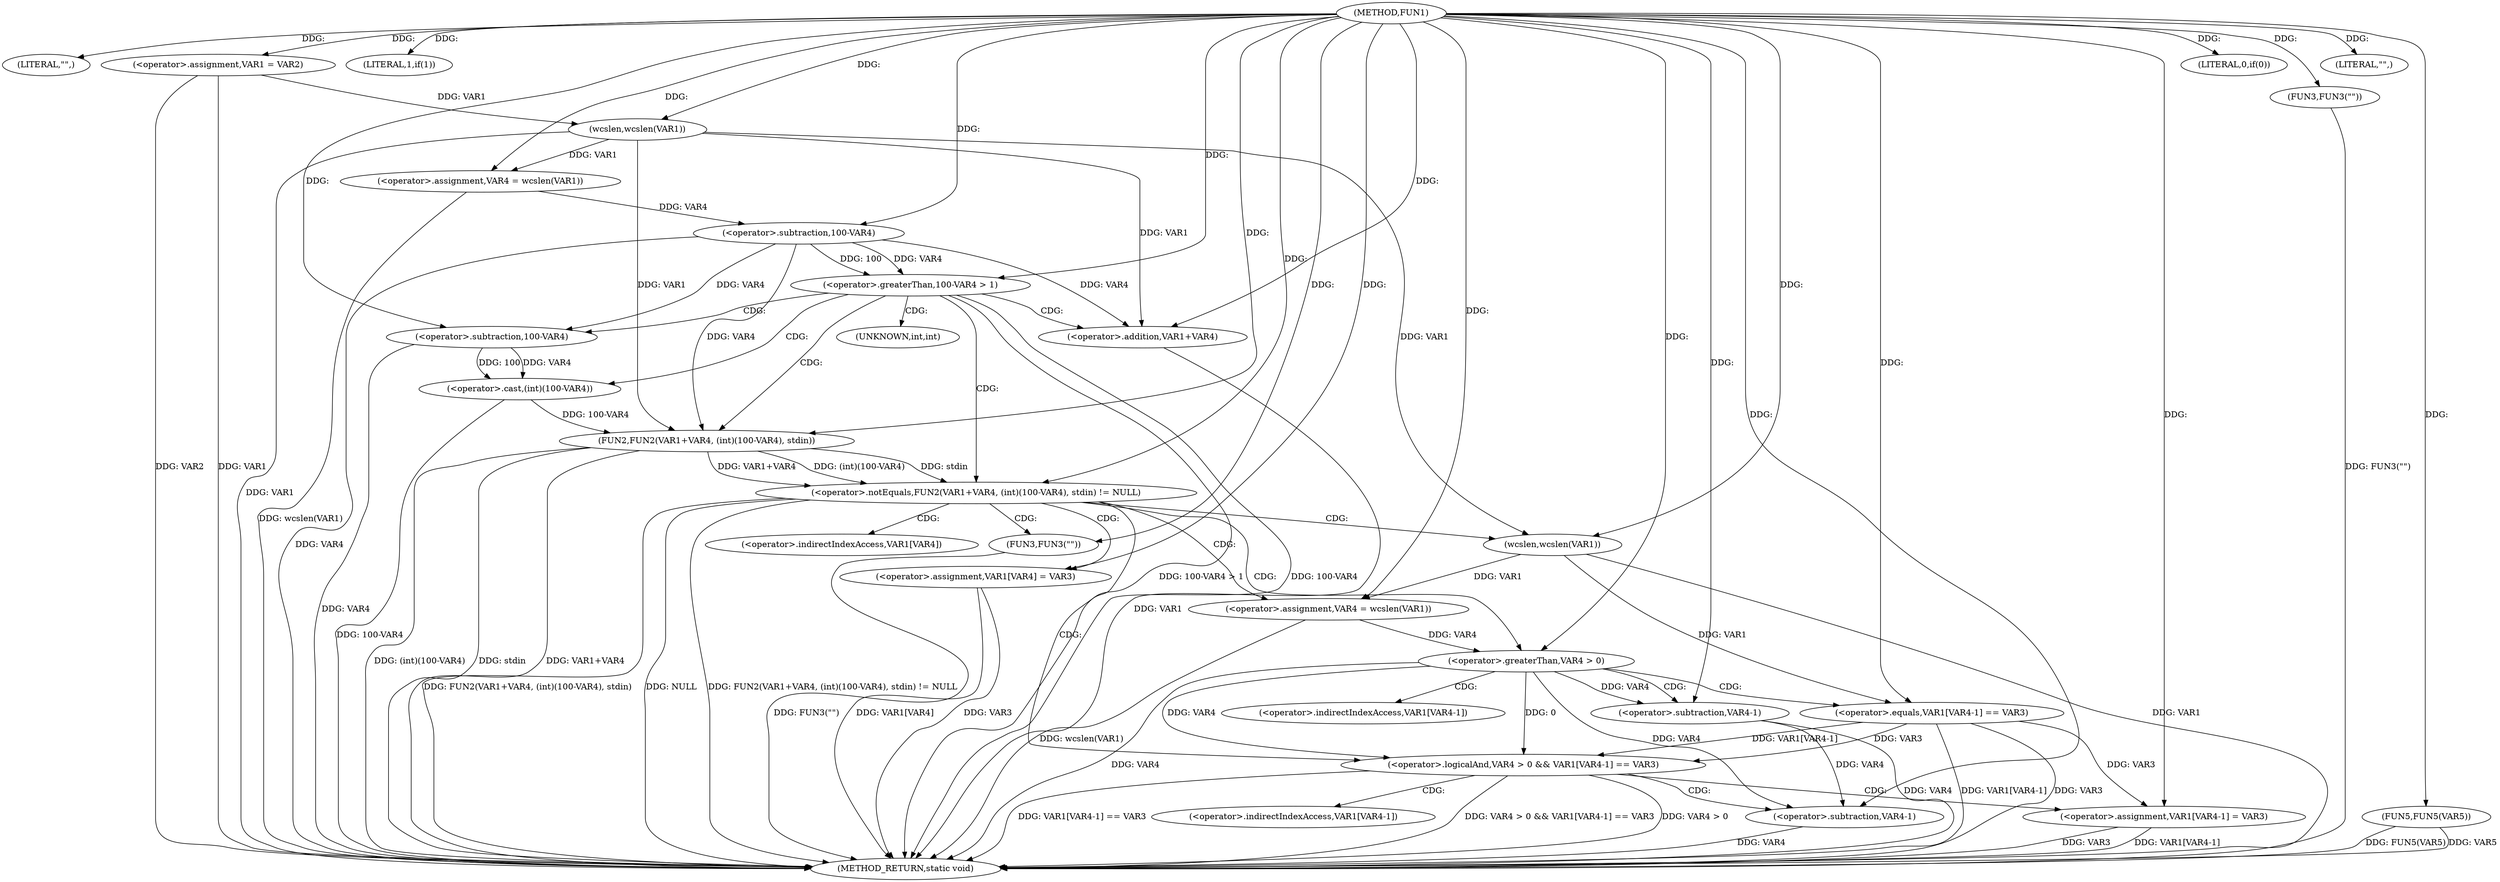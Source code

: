 digraph FUN1 {  
"1000100" [label = "(METHOD,FUN1)" ]
"1000181" [label = "(METHOD_RETURN,static void)" ]
"1000103" [label = "(LITERAL,\"\",)" ]
"1000104" [label = "(<operator>.assignment,VAR1 = VAR2)" ]
"1000108" [label = "(LITERAL,1,if(1))" ]
"1000112" [label = "(<operator>.assignment,VAR4 = wcslen(VAR1))" ]
"1000114" [label = "(wcslen,wcslen(VAR1))" ]
"1000117" [label = "(<operator>.greaterThan,100-VAR4 > 1)" ]
"1000118" [label = "(<operator>.subtraction,100-VAR4)" ]
"1000124" [label = "(<operator>.notEquals,FUN2(VAR1+VAR4, (int)(100-VAR4), stdin) != NULL)" ]
"1000125" [label = "(FUN2,FUN2(VAR1+VAR4, (int)(100-VAR4), stdin))" ]
"1000126" [label = "(<operator>.addition,VAR1+VAR4)" ]
"1000129" [label = "(<operator>.cast,(int)(100-VAR4))" ]
"1000131" [label = "(<operator>.subtraction,100-VAR4)" ]
"1000137" [label = "(<operator>.assignment,VAR4 = wcslen(VAR1))" ]
"1000139" [label = "(wcslen,wcslen(VAR1))" ]
"1000142" [label = "(<operator>.logicalAnd,VAR4 > 0 && VAR1[VAR4-1] == VAR3)" ]
"1000143" [label = "(<operator>.greaterThan,VAR4 > 0)" ]
"1000146" [label = "(<operator>.equals,VAR1[VAR4-1] == VAR3)" ]
"1000149" [label = "(<operator>.subtraction,VAR4-1)" ]
"1000154" [label = "(<operator>.assignment,VAR1[VAR4-1] = VAR3)" ]
"1000157" [label = "(<operator>.subtraction,VAR4-1)" ]
"1000163" [label = "(FUN3,FUN3(\"\"))" ]
"1000165" [label = "(<operator>.assignment,VAR1[VAR4] = VAR3)" ]
"1000171" [label = "(LITERAL,0,if(0))" ]
"1000173" [label = "(FUN3,FUN3(\"\"))" ]
"1000178" [label = "(LITERAL,\"\",)" ]
"1000179" [label = "(FUN5,FUN5(VAR5))" ]
"1000130" [label = "(UNKNOWN,int,int)" ]
"1000147" [label = "(<operator>.indirectIndexAccess,VAR1[VAR4-1])" ]
"1000155" [label = "(<operator>.indirectIndexAccess,VAR1[VAR4-1])" ]
"1000166" [label = "(<operator>.indirectIndexAccess,VAR1[VAR4])" ]
  "1000117" -> "1000181"  [ label = "DDG: 100-VAR4 > 1"] 
  "1000125" -> "1000181"  [ label = "DDG: VAR1+VAR4"] 
  "1000142" -> "1000181"  [ label = "DDG: VAR4 > 0 && VAR1[VAR4-1] == VAR3"] 
  "1000124" -> "1000181"  [ label = "DDG: FUN2(VAR1+VAR4, (int)(100-VAR4), stdin)"] 
  "1000165" -> "1000181"  [ label = "DDG: VAR3"] 
  "1000104" -> "1000181"  [ label = "DDG: VAR1"] 
  "1000137" -> "1000181"  [ label = "DDG: wcslen(VAR1)"] 
  "1000126" -> "1000181"  [ label = "DDG: VAR1"] 
  "1000117" -> "1000181"  [ label = "DDG: 100-VAR4"] 
  "1000142" -> "1000181"  [ label = "DDG: VAR4 > 0"] 
  "1000149" -> "1000181"  [ label = "DDG: VAR4"] 
  "1000146" -> "1000181"  [ label = "DDG: VAR1[VAR4-1]"] 
  "1000179" -> "1000181"  [ label = "DDG: FUN5(VAR5)"] 
  "1000112" -> "1000181"  [ label = "DDG: wcslen(VAR1)"] 
  "1000154" -> "1000181"  [ label = "DDG: VAR3"] 
  "1000165" -> "1000181"  [ label = "DDG: VAR1[VAR4]"] 
  "1000139" -> "1000181"  [ label = "DDG: VAR1"] 
  "1000146" -> "1000181"  [ label = "DDG: VAR3"] 
  "1000125" -> "1000181"  [ label = "DDG: (int)(100-VAR4)"] 
  "1000154" -> "1000181"  [ label = "DDG: VAR1[VAR4-1]"] 
  "1000157" -> "1000181"  [ label = "DDG: VAR4"] 
  "1000143" -> "1000181"  [ label = "DDG: VAR4"] 
  "1000125" -> "1000181"  [ label = "DDG: stdin"] 
  "1000114" -> "1000181"  [ label = "DDG: VAR1"] 
  "1000179" -> "1000181"  [ label = "DDG: VAR5"] 
  "1000131" -> "1000181"  [ label = "DDG: VAR4"] 
  "1000124" -> "1000181"  [ label = "DDG: NULL"] 
  "1000118" -> "1000181"  [ label = "DDG: VAR4"] 
  "1000173" -> "1000181"  [ label = "DDG: FUN3(\"\")"] 
  "1000163" -> "1000181"  [ label = "DDG: FUN3(\"\")"] 
  "1000142" -> "1000181"  [ label = "DDG: VAR1[VAR4-1] == VAR3"] 
  "1000104" -> "1000181"  [ label = "DDG: VAR2"] 
  "1000129" -> "1000181"  [ label = "DDG: 100-VAR4"] 
  "1000124" -> "1000181"  [ label = "DDG: FUN2(VAR1+VAR4, (int)(100-VAR4), stdin) != NULL"] 
  "1000100" -> "1000103"  [ label = "DDG: "] 
  "1000100" -> "1000104"  [ label = "DDG: "] 
  "1000100" -> "1000108"  [ label = "DDG: "] 
  "1000114" -> "1000112"  [ label = "DDG: VAR1"] 
  "1000100" -> "1000112"  [ label = "DDG: "] 
  "1000104" -> "1000114"  [ label = "DDG: VAR1"] 
  "1000100" -> "1000114"  [ label = "DDG: "] 
  "1000118" -> "1000117"  [ label = "DDG: 100"] 
  "1000118" -> "1000117"  [ label = "DDG: VAR4"] 
  "1000100" -> "1000118"  [ label = "DDG: "] 
  "1000112" -> "1000118"  [ label = "DDG: VAR4"] 
  "1000100" -> "1000117"  [ label = "DDG: "] 
  "1000125" -> "1000124"  [ label = "DDG: VAR1+VAR4"] 
  "1000125" -> "1000124"  [ label = "DDG: (int)(100-VAR4)"] 
  "1000125" -> "1000124"  [ label = "DDG: stdin"] 
  "1000114" -> "1000125"  [ label = "DDG: VAR1"] 
  "1000100" -> "1000125"  [ label = "DDG: "] 
  "1000118" -> "1000125"  [ label = "DDG: VAR4"] 
  "1000114" -> "1000126"  [ label = "DDG: VAR1"] 
  "1000100" -> "1000126"  [ label = "DDG: "] 
  "1000118" -> "1000126"  [ label = "DDG: VAR4"] 
  "1000129" -> "1000125"  [ label = "DDG: 100-VAR4"] 
  "1000131" -> "1000129"  [ label = "DDG: 100"] 
  "1000131" -> "1000129"  [ label = "DDG: VAR4"] 
  "1000100" -> "1000131"  [ label = "DDG: "] 
  "1000118" -> "1000131"  [ label = "DDG: VAR4"] 
  "1000100" -> "1000124"  [ label = "DDG: "] 
  "1000139" -> "1000137"  [ label = "DDG: VAR1"] 
  "1000100" -> "1000137"  [ label = "DDG: "] 
  "1000100" -> "1000139"  [ label = "DDG: "] 
  "1000114" -> "1000139"  [ label = "DDG: VAR1"] 
  "1000143" -> "1000142"  [ label = "DDG: VAR4"] 
  "1000143" -> "1000142"  [ label = "DDG: 0"] 
  "1000137" -> "1000143"  [ label = "DDG: VAR4"] 
  "1000100" -> "1000143"  [ label = "DDG: "] 
  "1000146" -> "1000142"  [ label = "DDG: VAR1[VAR4-1]"] 
  "1000146" -> "1000142"  [ label = "DDG: VAR3"] 
  "1000139" -> "1000146"  [ label = "DDG: VAR1"] 
  "1000143" -> "1000149"  [ label = "DDG: VAR4"] 
  "1000100" -> "1000149"  [ label = "DDG: "] 
  "1000100" -> "1000146"  [ label = "DDG: "] 
  "1000146" -> "1000154"  [ label = "DDG: VAR3"] 
  "1000100" -> "1000154"  [ label = "DDG: "] 
  "1000143" -> "1000157"  [ label = "DDG: VAR4"] 
  "1000149" -> "1000157"  [ label = "DDG: VAR4"] 
  "1000100" -> "1000157"  [ label = "DDG: "] 
  "1000100" -> "1000163"  [ label = "DDG: "] 
  "1000100" -> "1000165"  [ label = "DDG: "] 
  "1000100" -> "1000171"  [ label = "DDG: "] 
  "1000100" -> "1000173"  [ label = "DDG: "] 
  "1000100" -> "1000178"  [ label = "DDG: "] 
  "1000100" -> "1000179"  [ label = "DDG: "] 
  "1000117" -> "1000125"  [ label = "CDG: "] 
  "1000117" -> "1000131"  [ label = "CDG: "] 
  "1000117" -> "1000126"  [ label = "CDG: "] 
  "1000117" -> "1000129"  [ label = "CDG: "] 
  "1000117" -> "1000124"  [ label = "CDG: "] 
  "1000117" -> "1000130"  [ label = "CDG: "] 
  "1000124" -> "1000142"  [ label = "CDG: "] 
  "1000124" -> "1000166"  [ label = "CDG: "] 
  "1000124" -> "1000139"  [ label = "CDG: "] 
  "1000124" -> "1000165"  [ label = "CDG: "] 
  "1000124" -> "1000163"  [ label = "CDG: "] 
  "1000124" -> "1000143"  [ label = "CDG: "] 
  "1000124" -> "1000137"  [ label = "CDG: "] 
  "1000142" -> "1000157"  [ label = "CDG: "] 
  "1000142" -> "1000155"  [ label = "CDG: "] 
  "1000142" -> "1000154"  [ label = "CDG: "] 
  "1000143" -> "1000149"  [ label = "CDG: "] 
  "1000143" -> "1000147"  [ label = "CDG: "] 
  "1000143" -> "1000146"  [ label = "CDG: "] 
}
